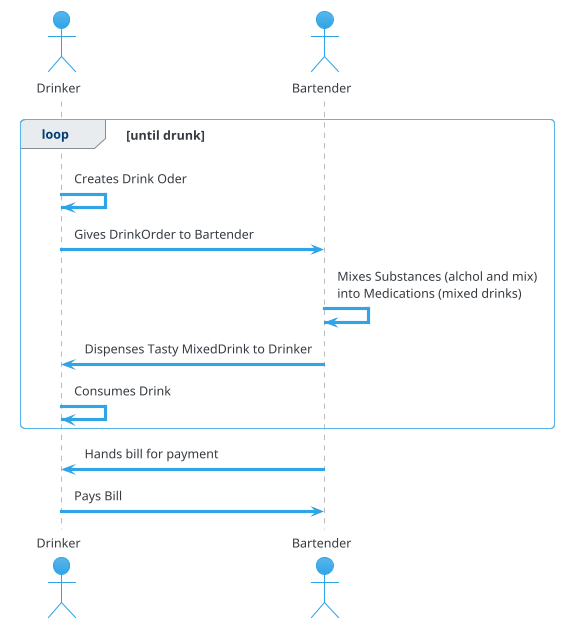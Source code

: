 @startuml

!theme cerulean

actor Drinker
actor Bartender

loop until drunk
Drinker -> Drinker : Creates Drink Oder
Drinker -> Bartender : Gives DrinkOrder to Bartender
Bartender -> Bartender : Mixes Substances (alchol and mix)\ninto Medications (mixed drinks)
Bartender -> Drinker : Dispenses Tasty MixedDrink to Drinker
Drinker -> Drinker : Consumes Drink
end
Bartender -> Drinker : Hands bill for payment
Drinker -> Bartender : Pays Bill
@enduml